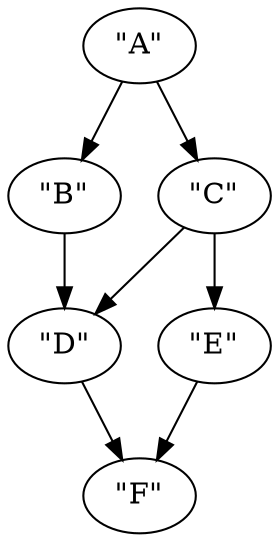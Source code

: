 digraph {
    0 [ label = "\"A\"" ]
    1 [ label = "\"B\"" ]
    2 [ label = "\"C\"" ]
    3 [ label = "\"D\"" ]
    4 [ label = "\"E\"" ]
    5 [ label = "\"F\"" ]
    0 -> 1 [ ]
    0 -> 2 [ ]
    1 -> 3 [ ]
    2 -> 3 [ ]
    2 -> 4 [ ]
    3 -> 5 [ ]
    4 -> 5 [ ]
}
